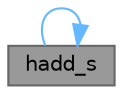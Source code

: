 digraph "hadd_s"
{
 // LATEX_PDF_SIZE
  bgcolor="transparent";
  edge [fontname=Helvetica,fontsize=10,labelfontname=Helvetica,labelfontsize=10];
  node [fontname=Helvetica,fontsize=10,shape=box,height=0.2,width=0.4];
  rankdir="LR";
  Node1 [id="Node000001",label="hadd_s",height=0.2,width=0.4,color="gray40", fillcolor="grey60", style="filled", fontcolor="black",tooltip="Return the horizontal sum of a vector."];
  Node1 -> Node1 [id="edge1_Node000001_Node000001",color="steelblue1",style="solid",tooltip=" "];
}
